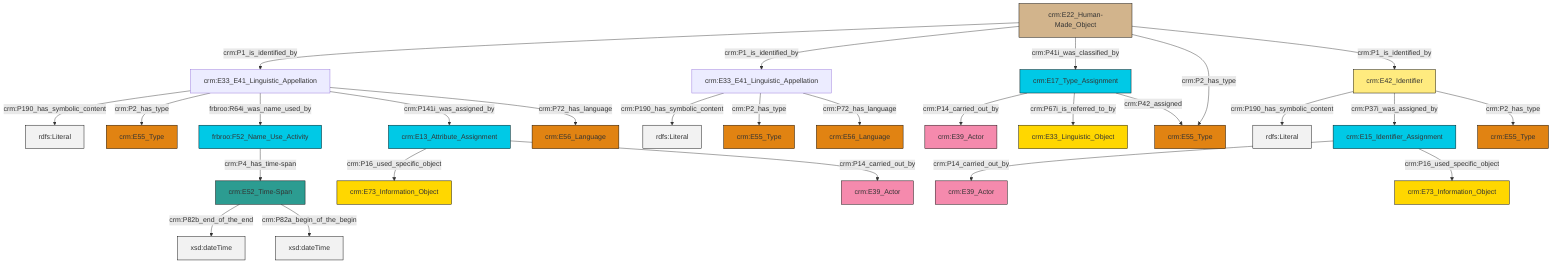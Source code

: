 graph TD
classDef Literal fill:#f2f2f2,stroke:#000000;
classDef CRM_Entity fill:#FFFFFF,stroke:#000000;
classDef Temporal_Entity fill:#00C9E6, stroke:#000000;
classDef Type fill:#E18312, stroke:#000000;
classDef Time-Span fill:#2C9C91, stroke:#000000;
classDef Appellation fill:#FFEB7F, stroke:#000000;
classDef Place fill:#008836, stroke:#000000;
classDef Persistent_Item fill:#B266B2, stroke:#000000;
classDef Conceptual_Object fill:#FFD700, stroke:#000000;
classDef Physical_Thing fill:#D2B48C, stroke:#000000;
classDef Actor fill:#f58aad, stroke:#000000;
classDef PC_Classes fill:#4ce600, stroke:#000000;
classDef Multi fill:#cccccc,stroke:#000000;

0["crm:E33_E41_Linguistic_Appellation"]:::Default -->|crm:P190_has_symbolic_content| 1[rdfs:Literal]:::Literal
2["crm:E17_Type_Assignment"]:::Temporal_Entity -->|crm:P14_carried_out_by| 3["crm:E39_Actor"]:::Actor
6["crm:E52_Time-Span"]:::Time-Span -->|crm:P82b_end_of_the_end| 7[xsd:dateTime]:::Literal
8["frbroo:F52_Name_Use_Activity"]:::Temporal_Entity -->|crm:P4_has_time-span| 6["crm:E52_Time-Span"]:::Time-Span
9["crm:E13_Attribute_Assignment"]:::Temporal_Entity -->|crm:P16_used_specific_object| 10["crm:E73_Information_Object"]:::Conceptual_Object
13["crm:E22_Human-Made_Object"]:::Physical_Thing -->|crm:P1_is_identified_by| 0["crm:E33_E41_Linguistic_Appellation"]:::Default
6["crm:E52_Time-Span"]:::Time-Span -->|crm:P82a_begin_of_the_begin| 14[xsd:dateTime]:::Literal
0["crm:E33_E41_Linguistic_Appellation"]:::Default -->|crm:P2_has_type| 18["crm:E55_Type"]:::Type
19["crm:E42_Identifier"]:::Appellation -->|crm:P190_has_symbolic_content| 20[rdfs:Literal]:::Literal
22["crm:E15_Identifier_Assignment"]:::Temporal_Entity -->|crm:P14_carried_out_by| 15["crm:E39_Actor"]:::Actor
0["crm:E33_E41_Linguistic_Appellation"]:::Default -->|frbroo:R64i_was_name_used_by| 8["frbroo:F52_Name_Use_Activity"]:::Temporal_Entity
19["crm:E42_Identifier"]:::Appellation -->|crm:P37i_was_assigned_by| 22["crm:E15_Identifier_Assignment"]:::Temporal_Entity
35["crm:E33_E41_Linguistic_Appellation"]:::Default -->|crm:P190_has_symbolic_content| 40[rdfs:Literal]:::Literal
13["crm:E22_Human-Made_Object"]:::Physical_Thing -->|crm:P1_is_identified_by| 35["crm:E33_E41_Linguistic_Appellation"]:::Default
13["crm:E22_Human-Made_Object"]:::Physical_Thing -->|crm:P41i_was_classified_by| 2["crm:E17_Type_Assignment"]:::Temporal_Entity
35["crm:E33_E41_Linguistic_Appellation"]:::Default -->|crm:P2_has_type| 4["crm:E55_Type"]:::Type
13["crm:E22_Human-Made_Object"]:::Physical_Thing -->|crm:P2_has_type| 28["crm:E55_Type"]:::Type
19["crm:E42_Identifier"]:::Appellation -->|crm:P2_has_type| 30["crm:E55_Type"]:::Type
13["crm:E22_Human-Made_Object"]:::Physical_Thing -->|crm:P1_is_identified_by| 19["crm:E42_Identifier"]:::Appellation
0["crm:E33_E41_Linguistic_Appellation"]:::Default -->|crm:P141i_was_assigned_by| 9["crm:E13_Attribute_Assignment"]:::Temporal_Entity
22["crm:E15_Identifier_Assignment"]:::Temporal_Entity -->|crm:P16_used_specific_object| 26["crm:E73_Information_Object"]:::Conceptual_Object
0["crm:E33_E41_Linguistic_Appellation"]:::Default -->|crm:P72_has_language| 41["crm:E56_Language"]:::Type
35["crm:E33_E41_Linguistic_Appellation"]:::Default -->|crm:P72_has_language| 37["crm:E56_Language"]:::Type
2["crm:E17_Type_Assignment"]:::Temporal_Entity -->|crm:P67i_is_referred_to_by| 24["crm:E33_Linguistic_Object"]:::Conceptual_Object
2["crm:E17_Type_Assignment"]:::Temporal_Entity -->|crm:P42_assigned| 28["crm:E55_Type"]:::Type
9["crm:E13_Attribute_Assignment"]:::Temporal_Entity -->|crm:P14_carried_out_by| 32["crm:E39_Actor"]:::Actor